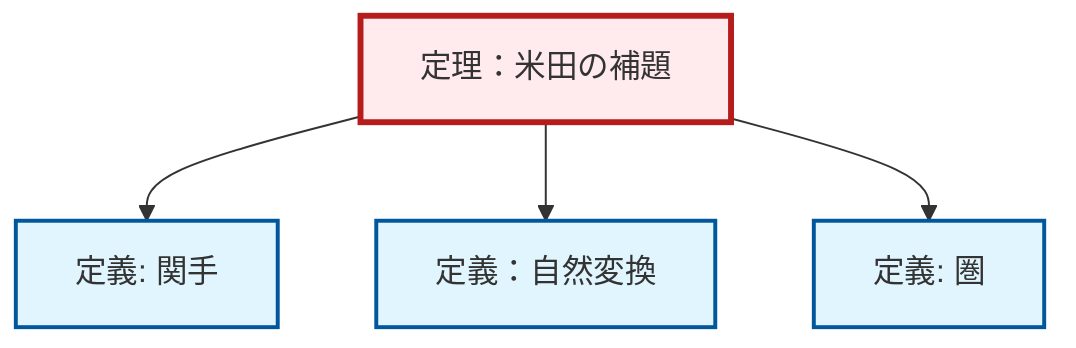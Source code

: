 graph TD
    classDef definition fill:#e1f5fe,stroke:#01579b,stroke-width:2px
    classDef theorem fill:#f3e5f5,stroke:#4a148c,stroke-width:2px
    classDef axiom fill:#fff3e0,stroke:#e65100,stroke-width:2px
    classDef example fill:#e8f5e9,stroke:#1b5e20,stroke-width:2px
    classDef current fill:#ffebee,stroke:#b71c1c,stroke-width:3px
    def-natural-transformation["定義：自然変換"]:::definition
    def-category["定義: 圏"]:::definition
    thm-yoneda["定理：米田の補題"]:::theorem
    def-functor["定義: 関手"]:::definition
    thm-yoneda --> def-functor
    thm-yoneda --> def-natural-transformation
    thm-yoneda --> def-category
    class thm-yoneda current